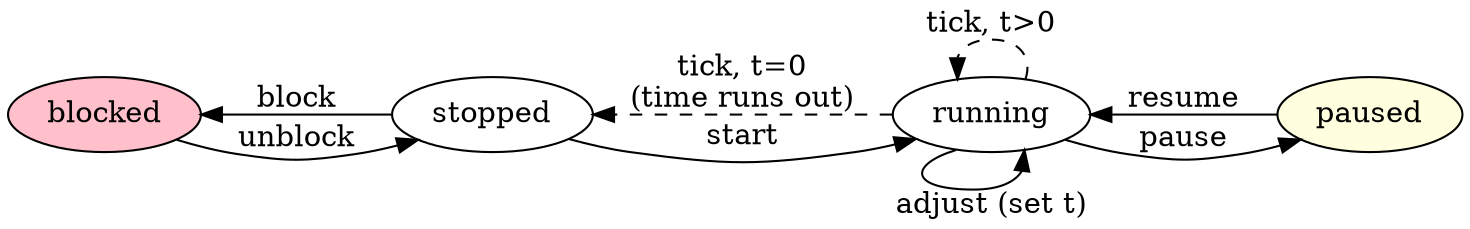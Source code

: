 digraph G {
    graph [rankdir=RL]
    paused [style=filled, fillcolor=lightyellow];
    blocked [style=filled, fillcolor=pink];
    paused -> running [label="resume"];
    running -> paused [label="pause"];
    stopped -> running [label="start"];
    stopped -> blocked [label="block"];
    blocked -> stopped [label="unblock"];
    running -> stopped [style=dashed, label="tick, t=0\n(time runs out)"];
    running -> running [style=dashed, label="tick, t>0"];
    running:sw -> running [label="adjust (set t)"];
}
